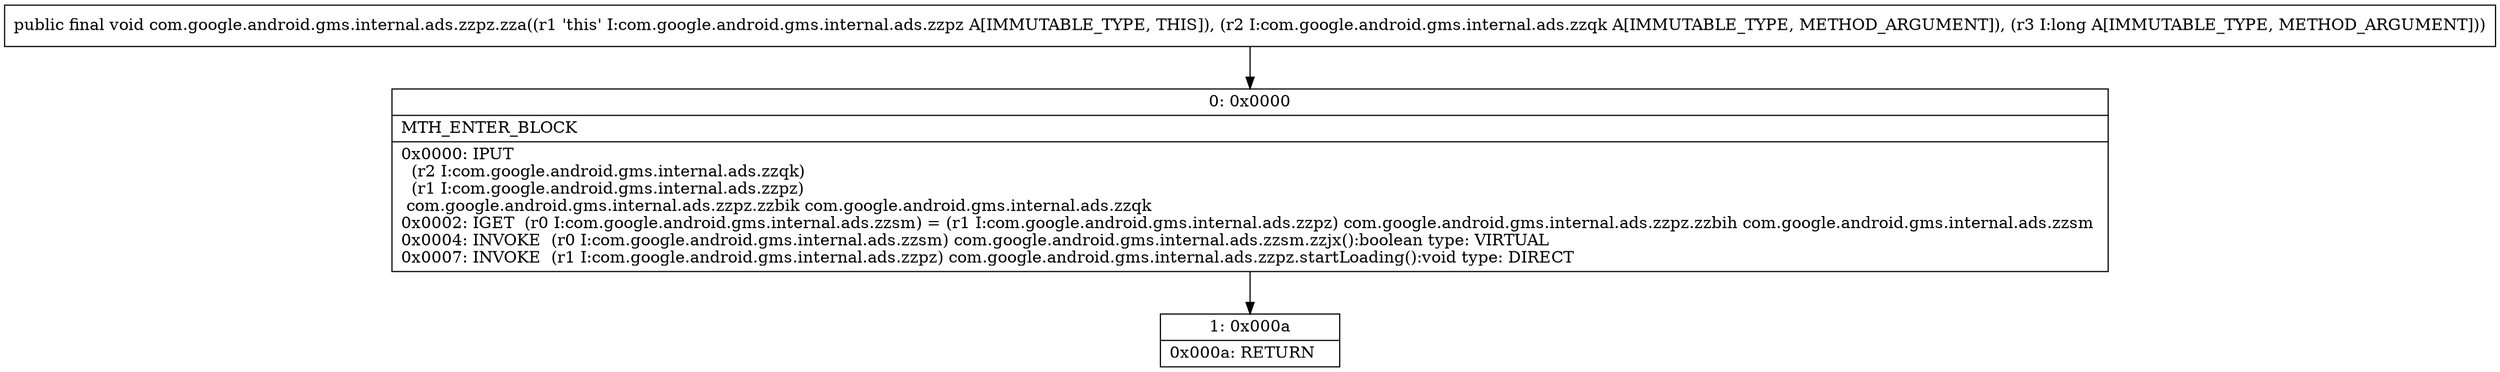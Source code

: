 digraph "CFG forcom.google.android.gms.internal.ads.zzpz.zza(Lcom\/google\/android\/gms\/internal\/ads\/zzqk;J)V" {
Node_0 [shape=record,label="{0\:\ 0x0000|MTH_ENTER_BLOCK\l|0x0000: IPUT  \l  (r2 I:com.google.android.gms.internal.ads.zzqk)\l  (r1 I:com.google.android.gms.internal.ads.zzpz)\l com.google.android.gms.internal.ads.zzpz.zzbik com.google.android.gms.internal.ads.zzqk \l0x0002: IGET  (r0 I:com.google.android.gms.internal.ads.zzsm) = (r1 I:com.google.android.gms.internal.ads.zzpz) com.google.android.gms.internal.ads.zzpz.zzbih com.google.android.gms.internal.ads.zzsm \l0x0004: INVOKE  (r0 I:com.google.android.gms.internal.ads.zzsm) com.google.android.gms.internal.ads.zzsm.zzjx():boolean type: VIRTUAL \l0x0007: INVOKE  (r1 I:com.google.android.gms.internal.ads.zzpz) com.google.android.gms.internal.ads.zzpz.startLoading():void type: DIRECT \l}"];
Node_1 [shape=record,label="{1\:\ 0x000a|0x000a: RETURN   \l}"];
MethodNode[shape=record,label="{public final void com.google.android.gms.internal.ads.zzpz.zza((r1 'this' I:com.google.android.gms.internal.ads.zzpz A[IMMUTABLE_TYPE, THIS]), (r2 I:com.google.android.gms.internal.ads.zzqk A[IMMUTABLE_TYPE, METHOD_ARGUMENT]), (r3 I:long A[IMMUTABLE_TYPE, METHOD_ARGUMENT])) }"];
MethodNode -> Node_0;
Node_0 -> Node_1;
}

